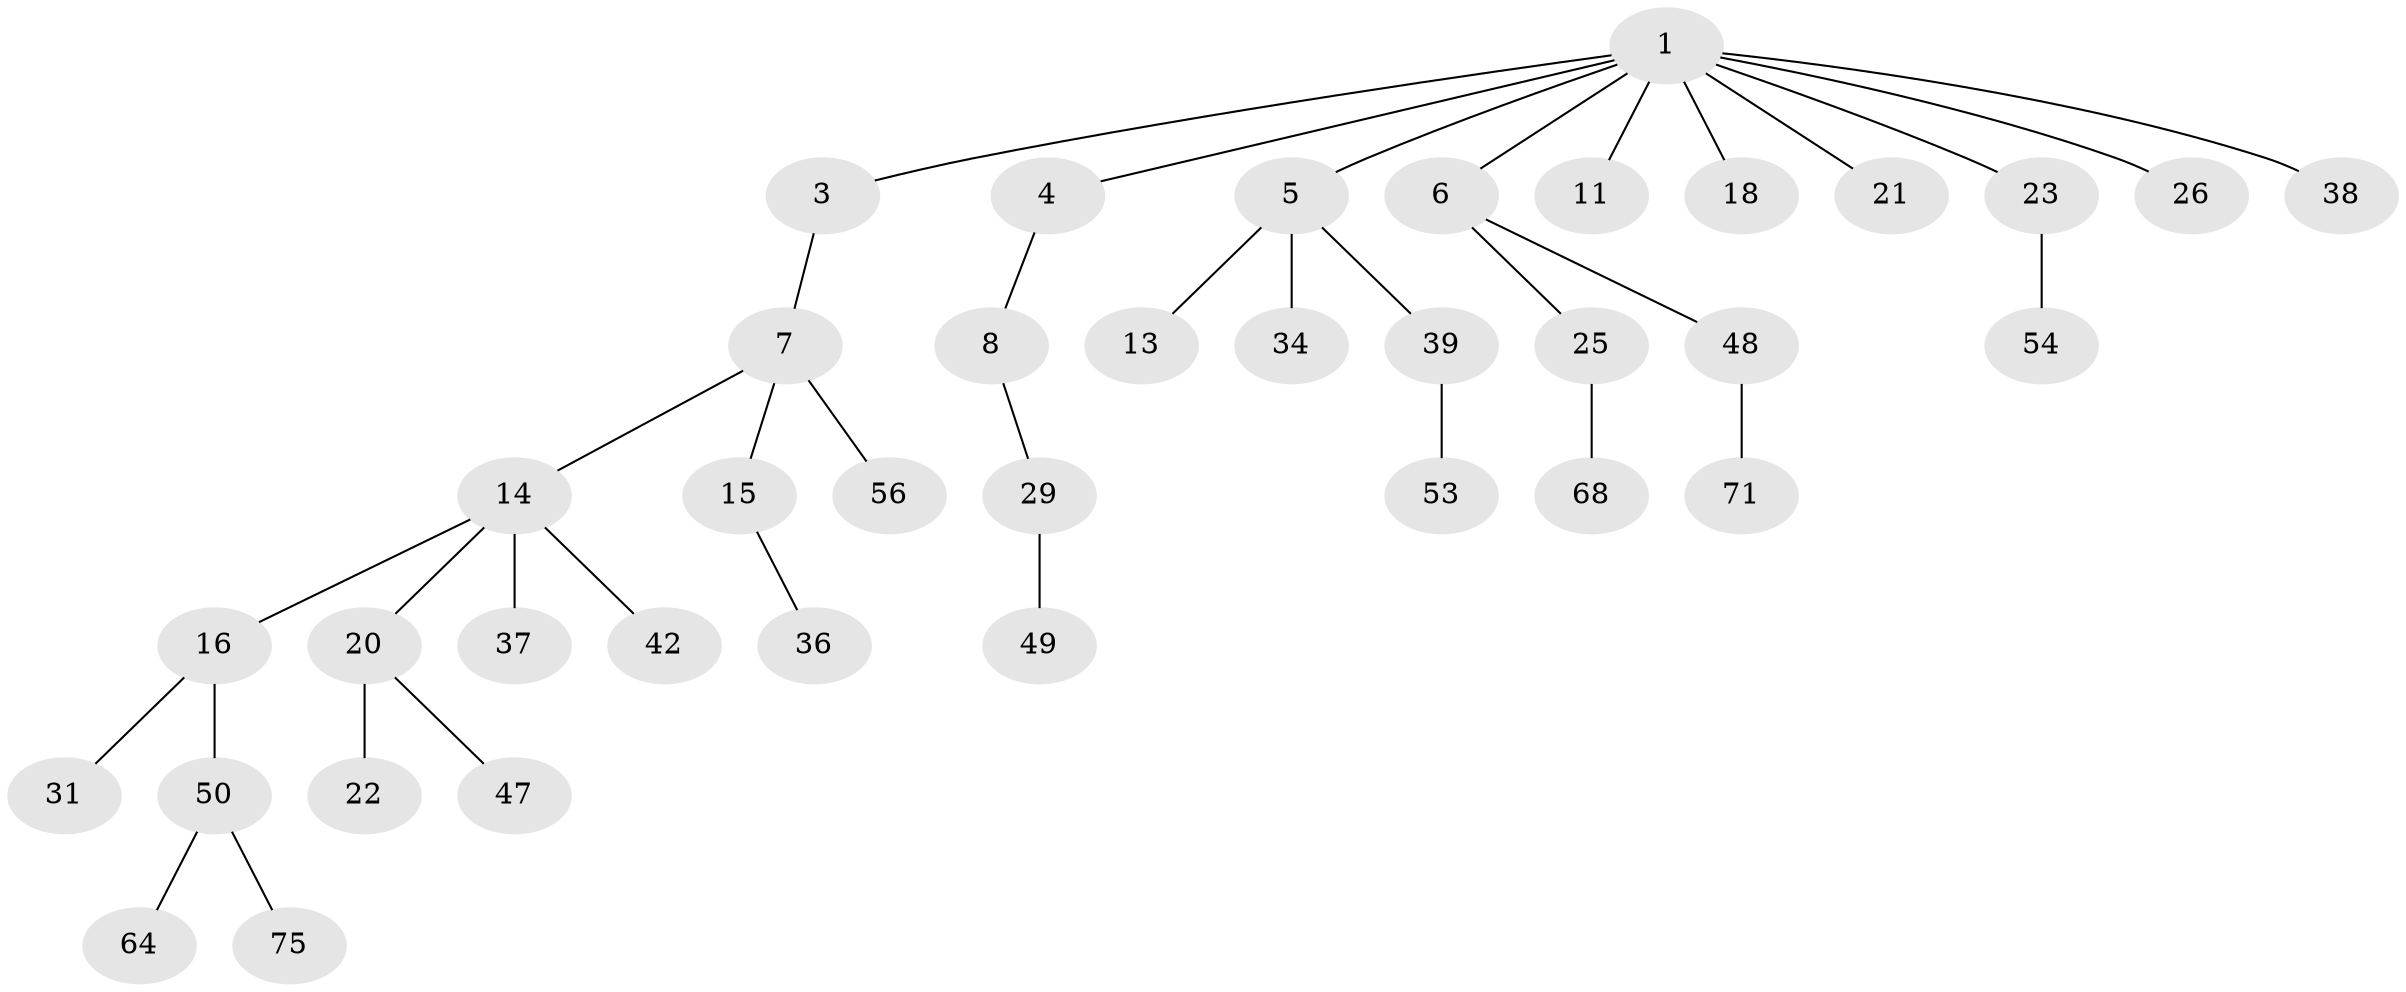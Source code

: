 // original degree distribution, {5: 0.039473684210526314, 7: 0.013157894736842105, 2: 0.3026315789473684, 4: 0.039473684210526314, 3: 0.15789473684210525, 1: 0.4473684210526316}
// Generated by graph-tools (version 1.1) at 2025/15/03/09/25 04:15:33]
// undirected, 38 vertices, 37 edges
graph export_dot {
graph [start="1"]
  node [color=gray90,style=filled];
  1 [super="+2"];
  3;
  4;
  5;
  6;
  7 [super="+40+9"];
  8 [super="+12"];
  11;
  13 [super="+44"];
  14;
  15 [super="+30+24"];
  16;
  18 [super="+72+19"];
  20 [super="+32+59+27"];
  21 [super="+46"];
  22 [super="+57+63+73"];
  23 [super="+35"];
  25 [super="+28+74"];
  26 [super="+33"];
  29;
  31 [super="+43"];
  34;
  36 [super="+45"];
  37;
  38 [super="+62"];
  39 [super="+51"];
  42 [super="+52"];
  47;
  48;
  49;
  50;
  53;
  54 [super="+65"];
  56;
  64;
  68;
  71;
  75;
  1 -- 4;
  1 -- 5;
  1 -- 21;
  1 -- 38;
  1 -- 18;
  1 -- 3;
  1 -- 6;
  1 -- 23;
  1 -- 26;
  1 -- 11;
  3 -- 7;
  4 -- 8;
  5 -- 13;
  5 -- 34;
  5 -- 39;
  6 -- 25;
  6 -- 48;
  7 -- 56;
  7 -- 15;
  7 -- 14;
  8 -- 29;
  14 -- 16;
  14 -- 20;
  14 -- 37;
  14 -- 42;
  15 -- 36;
  16 -- 31;
  16 -- 50;
  20 -- 22;
  20 -- 47;
  23 -- 54;
  25 -- 68;
  29 -- 49;
  39 -- 53;
  48 -- 71;
  50 -- 64;
  50 -- 75;
}
